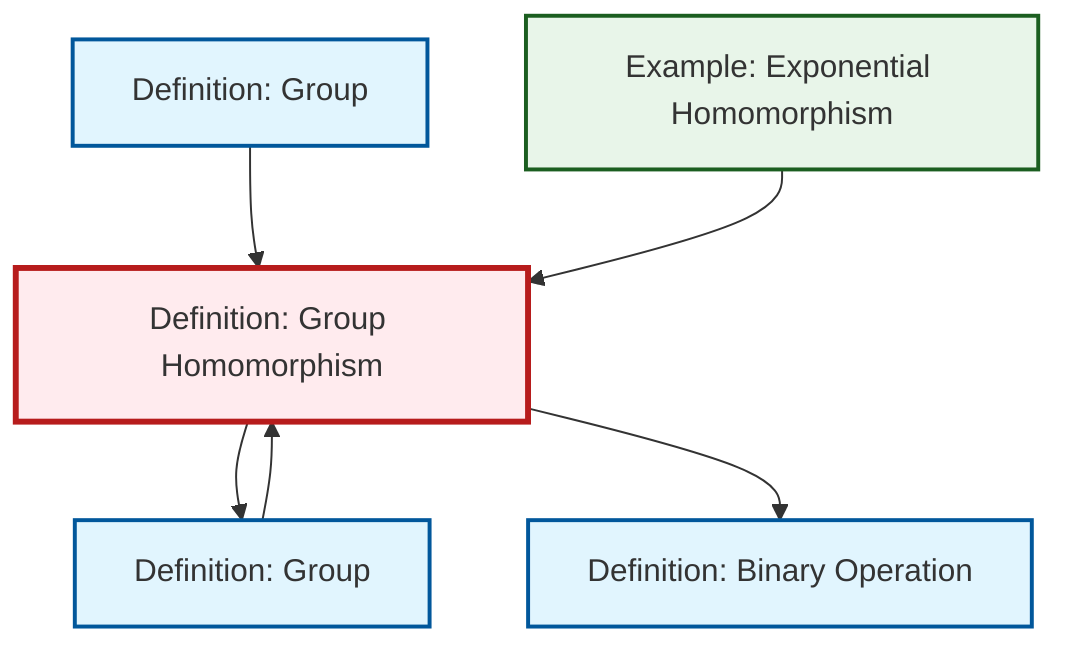 graph TD
    classDef definition fill:#e1f5fe,stroke:#01579b,stroke-width:2px
    classDef theorem fill:#f3e5f5,stroke:#4a148c,stroke-width:2px
    classDef axiom fill:#fff3e0,stroke:#e65100,stroke-width:2px
    classDef example fill:#e8f5e9,stroke:#1b5e20,stroke-width:2px
    classDef current fill:#ffebee,stroke:#b71c1c,stroke-width:3px
    ex-exponential-homomorphism["Example: Exponential Homomorphism"]:::example
    def-homomorphism["Definition: Group Homomorphism"]:::definition
    def-group["Definition: Group"]:::definition
    def-binary-operation["Definition: Binary Operation"]:::definition
    def-group-example["Definition: Group"]:::definition
    def-homomorphism --> def-group
    def-homomorphism --> def-binary-operation
    def-group-example --> def-homomorphism
    ex-exponential-homomorphism --> def-homomorphism
    def-group --> def-homomorphism
    class def-homomorphism current
